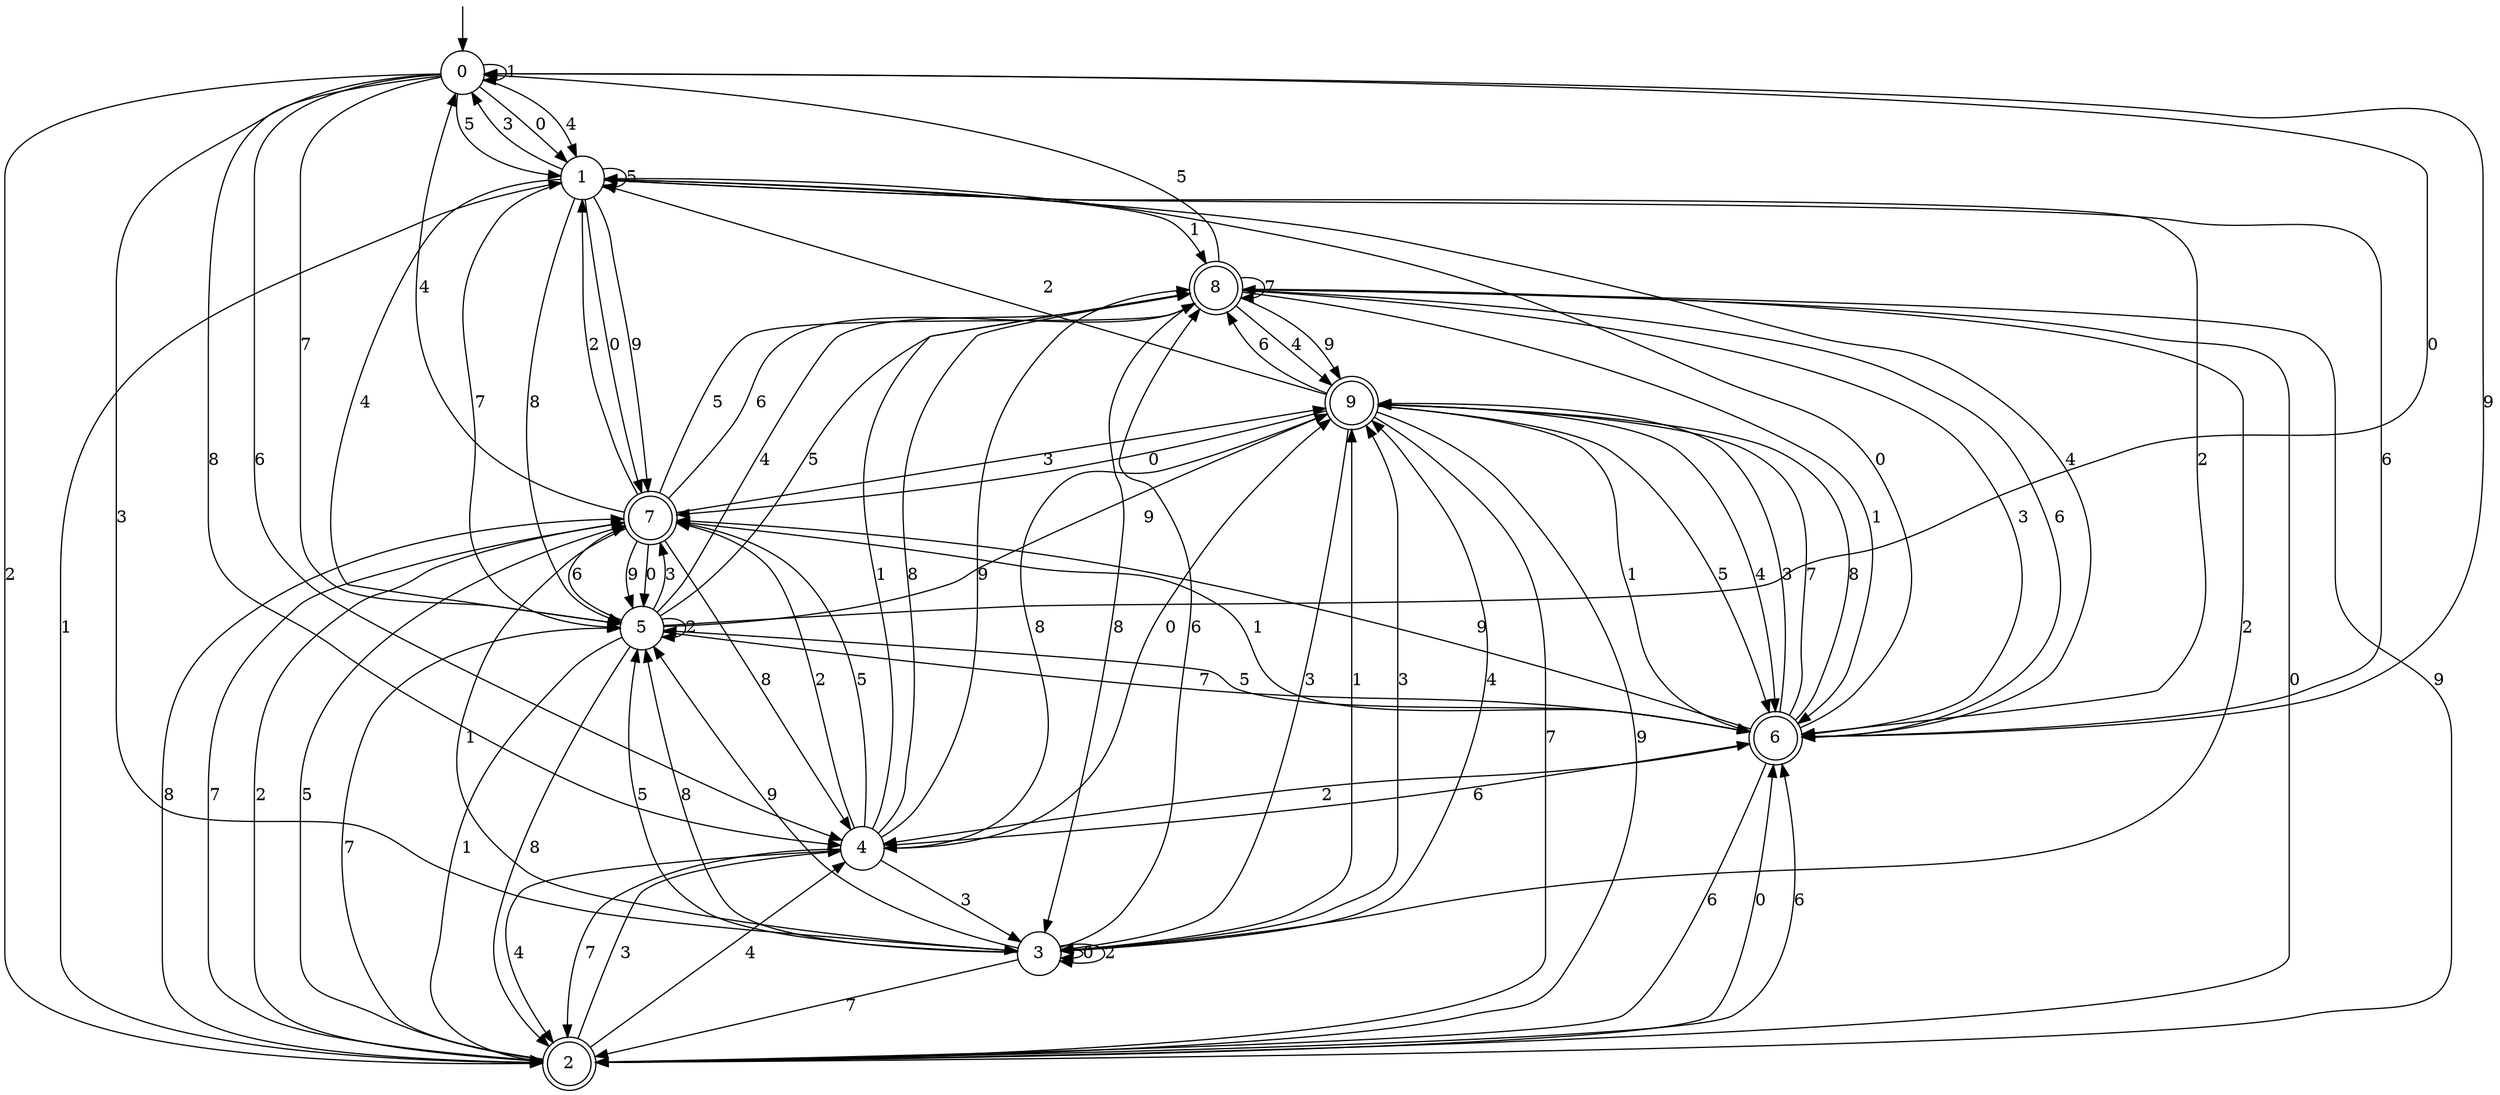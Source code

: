 digraph g {

	s0 [shape="circle" label="0"];
	s1 [shape="circle" label="1"];
	s2 [shape="doublecircle" label="2"];
	s3 [shape="circle" label="3"];
	s4 [shape="circle" label="4"];
	s5 [shape="circle" label="5"];
	s6 [shape="doublecircle" label="6"];
	s7 [shape="doublecircle" label="7"];
	s8 [shape="doublecircle" label="8"];
	s9 [shape="doublecircle" label="9"];
	s0 -> s1 [label="0"];
	s0 -> s0 [label="1"];
	s0 -> s2 [label="2"];
	s0 -> s3 [label="3"];
	s0 -> s1 [label="4"];
	s0 -> s1 [label="5"];
	s0 -> s4 [label="6"];
	s0 -> s5 [label="7"];
	s0 -> s4 [label="8"];
	s0 -> s6 [label="9"];
	s1 -> s7 [label="0"];
	s1 -> s8 [label="1"];
	s1 -> s6 [label="2"];
	s1 -> s0 [label="3"];
	s1 -> s5 [label="4"];
	s1 -> s1 [label="5"];
	s1 -> s6 [label="6"];
	s1 -> s5 [label="7"];
	s1 -> s5 [label="8"];
	s1 -> s7 [label="9"];
	s2 -> s6 [label="0"];
	s2 -> s1 [label="1"];
	s2 -> s7 [label="2"];
	s2 -> s4 [label="3"];
	s2 -> s4 [label="4"];
	s2 -> s7 [label="5"];
	s2 -> s6 [label="6"];
	s2 -> s5 [label="7"];
	s2 -> s7 [label="8"];
	s2 -> s8 [label="9"];
	s3 -> s3 [label="0"];
	s3 -> s9 [label="1"];
	s3 -> s3 [label="2"];
	s3 -> s9 [label="3"];
	s3 -> s9 [label="4"];
	s3 -> s5 [label="5"];
	s3 -> s8 [label="6"];
	s3 -> s2 [label="7"];
	s3 -> s5 [label="8"];
	s3 -> s5 [label="9"];
	s4 -> s9 [label="0"];
	s4 -> s8 [label="1"];
	s4 -> s7 [label="2"];
	s4 -> s3 [label="3"];
	s4 -> s2 [label="4"];
	s4 -> s7 [label="5"];
	s4 -> s6 [label="6"];
	s4 -> s2 [label="7"];
	s4 -> s8 [label="8"];
	s4 -> s8 [label="9"];
	s5 -> s0 [label="0"];
	s5 -> s2 [label="1"];
	s5 -> s5 [label="2"];
	s5 -> s7 [label="3"];
	s5 -> s8 [label="4"];
	s5 -> s8 [label="5"];
	s5 -> s7 [label="6"];
	s5 -> s6 [label="7"];
	s5 -> s2 [label="8"];
	s5 -> s9 [label="9"];
	s6 -> s1 [label="0"];
	s6 -> s7 [label="1"];
	s6 -> s4 [label="2"];
	s6 -> s9 [label="3"];
	s6 -> s1 [label="4"];
	s6 -> s5 [label="5"];
	s6 -> s2 [label="6"];
	s6 -> s9 [label="7"];
	s6 -> s9 [label="8"];
	s6 -> s7 [label="9"];
	s7 -> s5 [label="0"];
	s7 -> s3 [label="1"];
	s7 -> s1 [label="2"];
	s7 -> s9 [label="3"];
	s7 -> s0 [label="4"];
	s7 -> s8 [label="5"];
	s7 -> s8 [label="6"];
	s7 -> s2 [label="7"];
	s7 -> s4 [label="8"];
	s7 -> s5 [label="9"];
	s8 -> s2 [label="0"];
	s8 -> s6 [label="1"];
	s8 -> s3 [label="2"];
	s8 -> s6 [label="3"];
	s8 -> s9 [label="4"];
	s8 -> s0 [label="5"];
	s8 -> s6 [label="6"];
	s8 -> s8 [label="7"];
	s8 -> s3 [label="8"];
	s8 -> s9 [label="9"];
	s9 -> s7 [label="0"];
	s9 -> s6 [label="1"];
	s9 -> s1 [label="2"];
	s9 -> s3 [label="3"];
	s9 -> s6 [label="4"];
	s9 -> s6 [label="5"];
	s9 -> s8 [label="6"];
	s9 -> s2 [label="7"];
	s9 -> s4 [label="8"];
	s9 -> s2 [label="9"];

__start0 [label="" shape="none" width="0" height="0"];
__start0 -> s0;

}
